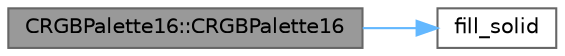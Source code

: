 digraph "CRGBPalette16::CRGBPalette16"
{
 // LATEX_PDF_SIZE
  bgcolor="transparent";
  edge [fontname=Helvetica,fontsize=10,labelfontname=Helvetica,labelfontsize=10];
  node [fontname=Helvetica,fontsize=10,shape=box,height=0.2,width=0.4];
  rankdir="LR";
  Node1 [id="Node000001",label="CRGBPalette16::CRGBPalette16",height=0.2,width=0.4,color="gray40", fillcolor="grey60", style="filled", fontcolor="black",tooltip="Create palette filled with one color."];
  Node1 -> Node2 [id="edge1_Node000001_Node000002",color="steelblue1",style="solid",tooltip=" "];
  Node2 [id="Node000002",label="fill_solid",height=0.2,width=0.4,color="grey40", fillcolor="white", style="filled",URL="$da/de3/group___color_fills.html#gac0bcd5712f9f57a186f2c5f96911af1d",tooltip="Fill a range of LEDs with a solid color."];
}
